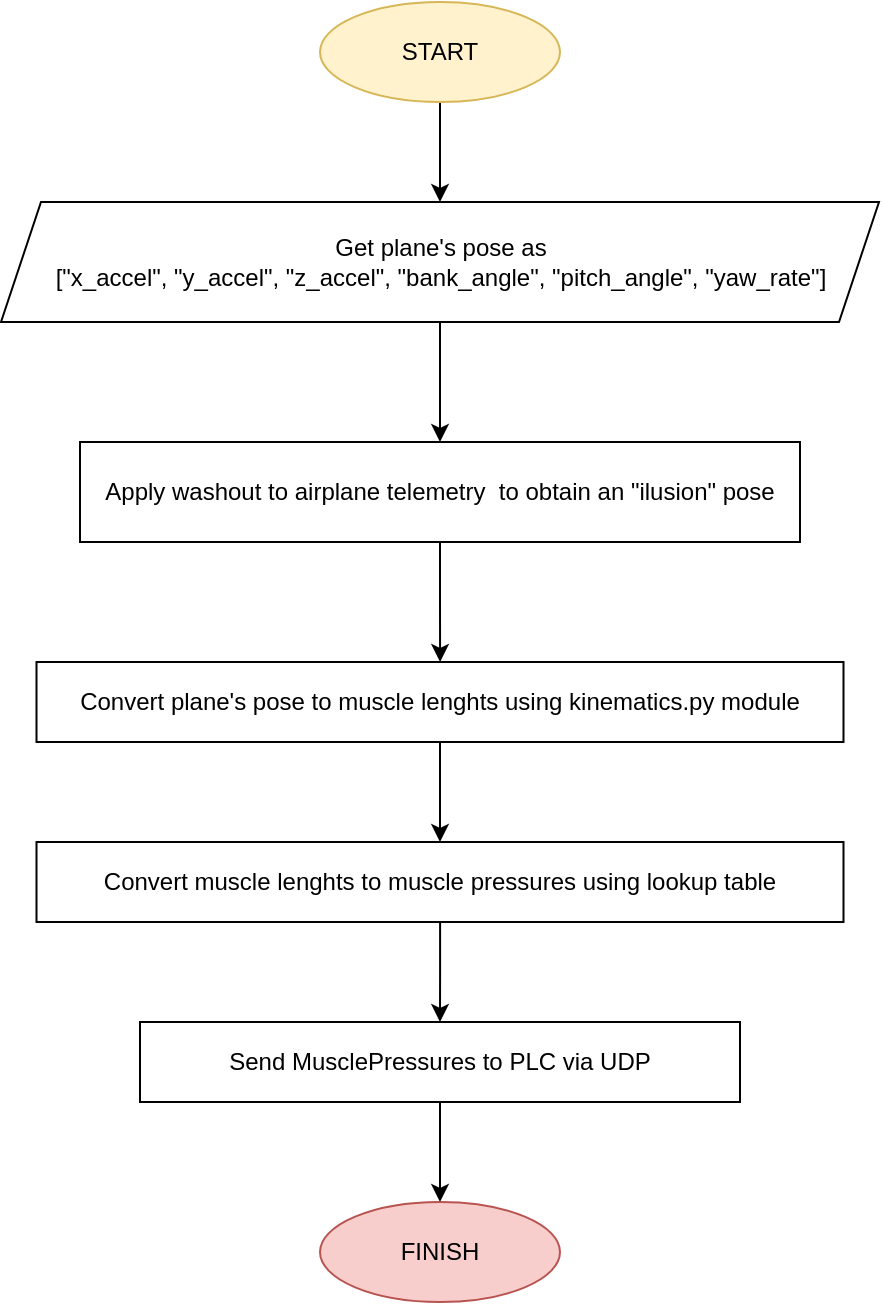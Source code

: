 <mxfile version="13.9.9" type="device"><diagram id="CxQf4bxQPZjOpJOBJdbC" name="Page-1"><mxGraphModel dx="1088" dy="787" grid="1" gridSize="10" guides="1" tooltips="1" connect="1" arrows="1" fold="1" page="1" pageScale="1" pageWidth="827" pageHeight="1169" math="0" shadow="0"><root><mxCell id="0"/><mxCell id="1" parent="0"/><mxCell id="V0PUh4H93teChtcufx1V-9" value="" style="edgeStyle=orthogonalEdgeStyle;rounded=0;orthogonalLoop=1;jettySize=auto;html=1;" edge="1" parent="1" source="V0PUh4H93teChtcufx1V-1" target="V0PUh4H93teChtcufx1V-6"><mxGeometry relative="1" as="geometry"/></mxCell><mxCell id="V0PUh4H93teChtcufx1V-1" value="START" style="ellipse;whiteSpace=wrap;html=1;fillColor=#fff2cc;strokeColor=#d6b656;" vertex="1" parent="1"><mxGeometry x="341" y="80" width="120" height="50" as="geometry"/></mxCell><mxCell id="V0PUh4H93teChtcufx1V-12" value="" style="edgeStyle=orthogonalEdgeStyle;rounded=0;orthogonalLoop=1;jettySize=auto;html=1;" edge="1" parent="1" source="V0PUh4H93teChtcufx1V-2" target="V0PUh4H93teChtcufx1V-7"><mxGeometry relative="1" as="geometry"/></mxCell><mxCell id="V0PUh4H93teChtcufx1V-2" value="Convert plane's pose to muscle lenghts using kinematics.py module" style="rounded=0;whiteSpace=wrap;html=1;" vertex="1" parent="1"><mxGeometry x="199.25" y="410" width="403.5" height="40" as="geometry"/></mxCell><mxCell id="V0PUh4H93teChtcufx1V-11" value="" style="edgeStyle=orthogonalEdgeStyle;rounded=0;orthogonalLoop=1;jettySize=auto;html=1;" edge="1" parent="1" source="V0PUh4H93teChtcufx1V-4" target="V0PUh4H93teChtcufx1V-2"><mxGeometry relative="1" as="geometry"/></mxCell><mxCell id="V0PUh4H93teChtcufx1V-4" value="Apply washout to airplane telemetry&amp;nbsp; to obtain an &quot;ilusion&quot; pose" style="rounded=0;whiteSpace=wrap;html=1;" vertex="1" parent="1"><mxGeometry x="221" y="300" width="360" height="50" as="geometry"/></mxCell><mxCell id="V0PUh4H93teChtcufx1V-15" value="" style="edgeStyle=orthogonalEdgeStyle;rounded=0;orthogonalLoop=1;jettySize=auto;html=1;" edge="1" parent="1" source="V0PUh4H93teChtcufx1V-5" target="V0PUh4H93teChtcufx1V-14"><mxGeometry relative="1" as="geometry"/></mxCell><mxCell id="V0PUh4H93teChtcufx1V-5" value="Send MusclePressures to PLC via UDP" style="rounded=0;whiteSpace=wrap;html=1;" vertex="1" parent="1"><mxGeometry x="251" y="590" width="300" height="40" as="geometry"/></mxCell><mxCell id="V0PUh4H93teChtcufx1V-10" value="" style="edgeStyle=orthogonalEdgeStyle;rounded=0;orthogonalLoop=1;jettySize=auto;html=1;" edge="1" parent="1" source="V0PUh4H93teChtcufx1V-6" target="V0PUh4H93teChtcufx1V-4"><mxGeometry relative="1" as="geometry"/></mxCell><mxCell id="V0PUh4H93teChtcufx1V-6" value="Get plane's pose as &lt;br&gt;[&quot;x_accel&quot;, &quot;y_accel&quot;, &quot;z_accel&quot;, &quot;bank_angle&quot;, &quot;pitch_angle&quot;,&amp;nbsp;&quot;yaw_rate&quot;]" style="shape=parallelogram;perimeter=parallelogramPerimeter;whiteSpace=wrap;html=1;fixedSize=1;strokeWidth=1;" vertex="1" parent="1"><mxGeometry x="181.5" y="180" width="439" height="60" as="geometry"/></mxCell><mxCell id="V0PUh4H93teChtcufx1V-13" value="" style="edgeStyle=orthogonalEdgeStyle;rounded=0;orthogonalLoop=1;jettySize=auto;html=1;" edge="1" parent="1" source="V0PUh4H93teChtcufx1V-7" target="V0PUh4H93teChtcufx1V-5"><mxGeometry relative="1" as="geometry"/></mxCell><mxCell id="V0PUh4H93teChtcufx1V-7" value="Convert muscle lenghts to muscle pressures using lookup table" style="rounded=0;whiteSpace=wrap;html=1;" vertex="1" parent="1"><mxGeometry x="199.25" y="500" width="403.5" height="40" as="geometry"/></mxCell><mxCell id="V0PUh4H93teChtcufx1V-14" value="FINISH" style="ellipse;whiteSpace=wrap;html=1;fillColor=#f8cecc;strokeColor=#b85450;" vertex="1" parent="1"><mxGeometry x="341" y="680" width="120" height="50" as="geometry"/></mxCell></root></mxGraphModel></diagram></mxfile>